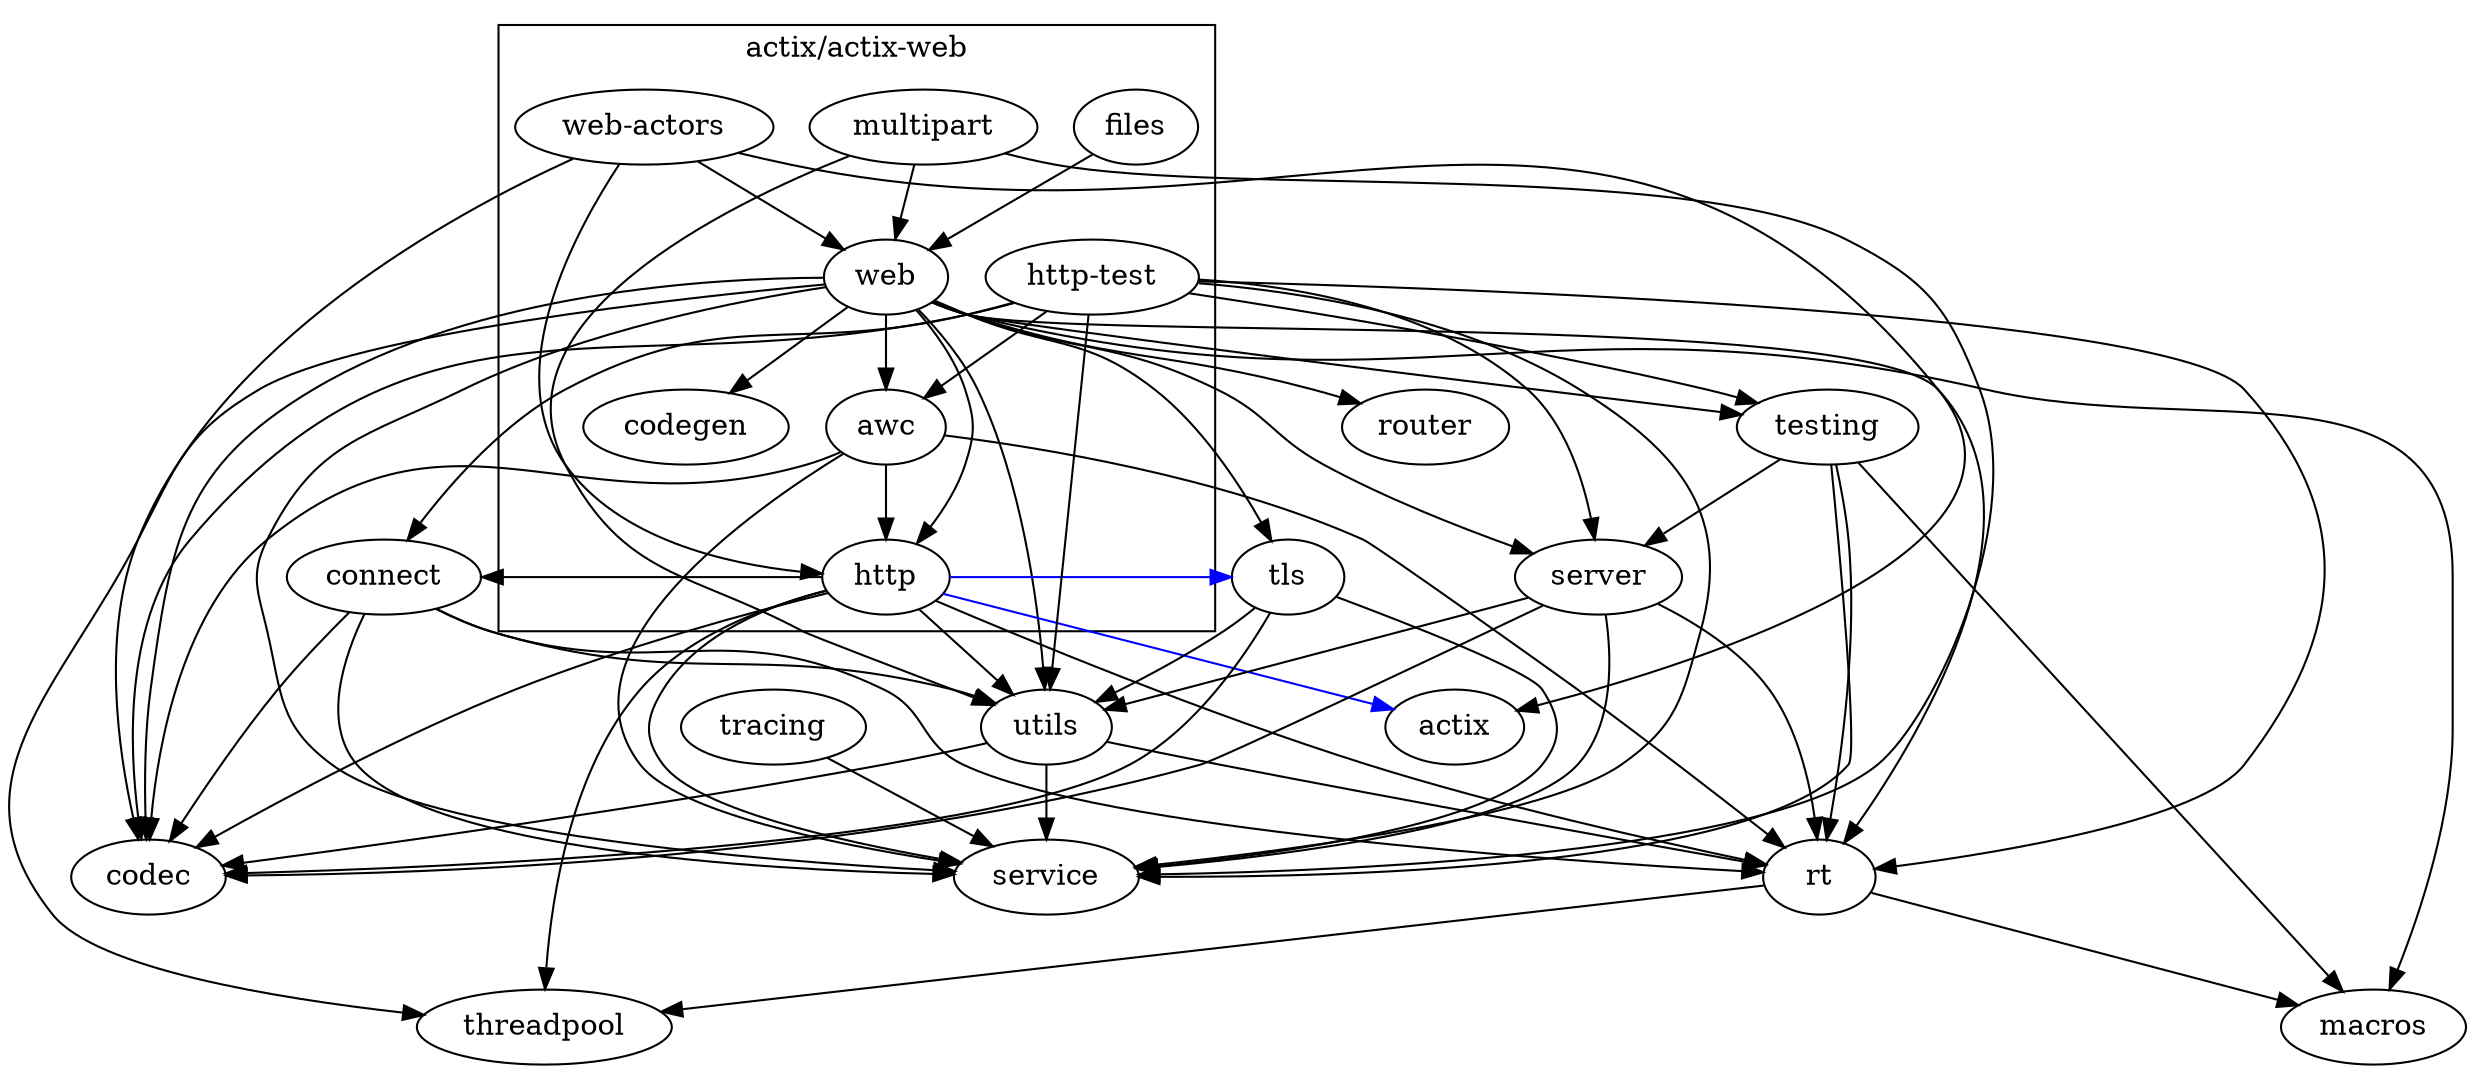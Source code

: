 digraph {
    subgraph cluster_web {
        label="actix/actix-web"
        "awc"
        "web"
        "files"
        "http"
        "multipart"
        "web-actors"
        "codegen"
        "http-test"
    }

    "web" -> { "codec" "service" "utils" "router" "rt" "server" "testing" "macros" "threadpool" "tls" "codegen" "http" "awc" }
    "awc" -> { "codec" "service" "http" "rt" }
    "web-actors" -> { "actix" "web" "http" "codec" }
    "multipart" -> { "web" "service" "utils" }
    "http" -> { "service" "codec" "connect" "utils" "rt" "threadpool" }
    "http" -> { "actix" "tls" }[color=blue] // optional
    "files" -> { "web" }
    "http-test" -> { "service" "codec" "connect" "utils" "rt" "server" "testing" "awc" }

    // net

    "utils" -> { "service" "rt" "codec" }
    "tracing" -> { "service" }
    "tls" -> { "service" "codec" "utils" }
    "testing" -> { "rt" "macros" "server" "service" }
    "server" -> { "service" "rt" "codec" "utils" }
    "rt" -> { "macros" "threadpool" }
    "connect" -> { "service" "codec" "utils" "rt" }
}
